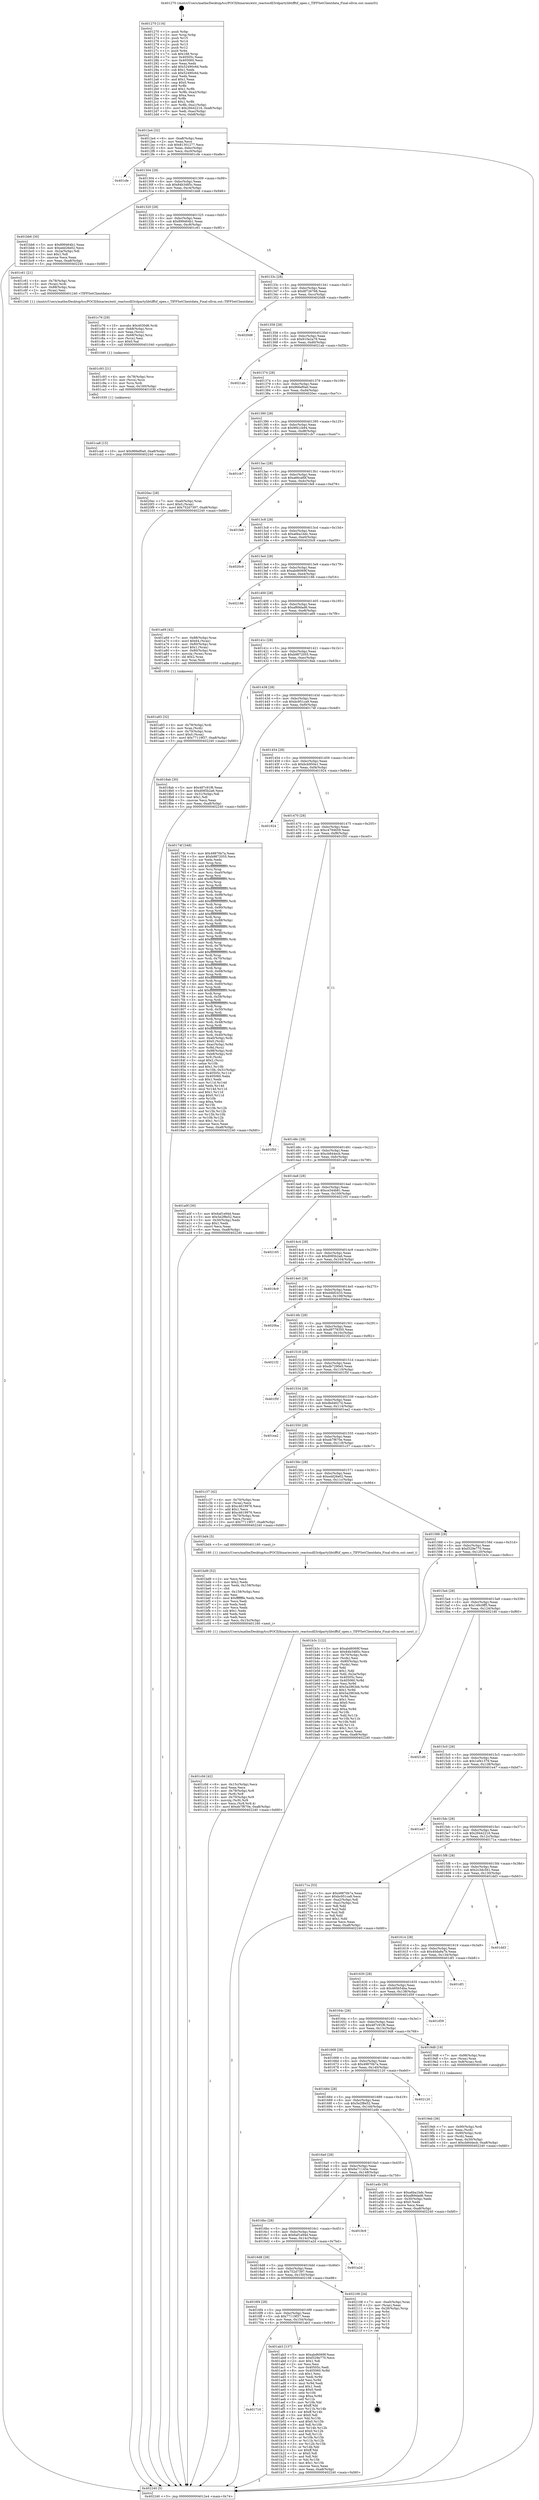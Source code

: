 digraph "0x401270" {
  label = "0x401270 (/mnt/c/Users/mathe/Desktop/tcc/POCII/binaries/extr_reactosdll3rdpartylibtifftif_open.c_TIFFSetClientdata_Final-ollvm.out::main(0))"
  labelloc = "t"
  node[shape=record]

  Entry [label="",width=0.3,height=0.3,shape=circle,fillcolor=black,style=filled]
  "0x4012e4" [label="{
     0x4012e4 [32]\l
     | [instrs]\l
     &nbsp;&nbsp;0x4012e4 \<+6\>: mov -0xa8(%rbp),%eax\l
     &nbsp;&nbsp;0x4012ea \<+2\>: mov %eax,%ecx\l
     &nbsp;&nbsp;0x4012ec \<+6\>: sub $0x81301277,%ecx\l
     &nbsp;&nbsp;0x4012f2 \<+6\>: mov %eax,-0xbc(%rbp)\l
     &nbsp;&nbsp;0x4012f8 \<+6\>: mov %ecx,-0xc0(%rbp)\l
     &nbsp;&nbsp;0x4012fe \<+6\>: je 0000000000401cfe \<main+0xa8e\>\l
  }"]
  "0x401cfe" [label="{
     0x401cfe\l
  }", style=dashed]
  "0x401304" [label="{
     0x401304 [28]\l
     | [instrs]\l
     &nbsp;&nbsp;0x401304 \<+5\>: jmp 0000000000401309 \<main+0x99\>\l
     &nbsp;&nbsp;0x401309 \<+6\>: mov -0xbc(%rbp),%eax\l
     &nbsp;&nbsp;0x40130f \<+5\>: sub $0x84b3485c,%eax\l
     &nbsp;&nbsp;0x401314 \<+6\>: mov %eax,-0xc4(%rbp)\l
     &nbsp;&nbsp;0x40131a \<+6\>: je 0000000000401bb6 \<main+0x946\>\l
  }"]
  Exit [label="",width=0.3,height=0.3,shape=circle,fillcolor=black,style=filled,peripheries=2]
  "0x401bb6" [label="{
     0x401bb6 [30]\l
     | [instrs]\l
     &nbsp;&nbsp;0x401bb6 \<+5\>: mov $0x899464b1,%eax\l
     &nbsp;&nbsp;0x401bbb \<+5\>: mov $0xedd26e02,%ecx\l
     &nbsp;&nbsp;0x401bc0 \<+3\>: mov -0x2a(%rbp),%dl\l
     &nbsp;&nbsp;0x401bc3 \<+3\>: test $0x1,%dl\l
     &nbsp;&nbsp;0x401bc6 \<+3\>: cmovne %ecx,%eax\l
     &nbsp;&nbsp;0x401bc9 \<+6\>: mov %eax,-0xa8(%rbp)\l
     &nbsp;&nbsp;0x401bcf \<+5\>: jmp 0000000000402240 \<main+0xfd0\>\l
  }"]
  "0x401320" [label="{
     0x401320 [28]\l
     | [instrs]\l
     &nbsp;&nbsp;0x401320 \<+5\>: jmp 0000000000401325 \<main+0xb5\>\l
     &nbsp;&nbsp;0x401325 \<+6\>: mov -0xbc(%rbp),%eax\l
     &nbsp;&nbsp;0x40132b \<+5\>: sub $0x899464b1,%eax\l
     &nbsp;&nbsp;0x401330 \<+6\>: mov %eax,-0xc8(%rbp)\l
     &nbsp;&nbsp;0x401336 \<+6\>: je 0000000000401c61 \<main+0x9f1\>\l
  }"]
  "0x401ca8" [label="{
     0x401ca8 [15]\l
     | [instrs]\l
     &nbsp;&nbsp;0x401ca8 \<+10\>: movl $0x966ef0a0,-0xa8(%rbp)\l
     &nbsp;&nbsp;0x401cb2 \<+5\>: jmp 0000000000402240 \<main+0xfd0\>\l
  }"]
  "0x401c61" [label="{
     0x401c61 [21]\l
     | [instrs]\l
     &nbsp;&nbsp;0x401c61 \<+4\>: mov -0x78(%rbp),%rax\l
     &nbsp;&nbsp;0x401c65 \<+3\>: mov (%rax),%rdi\l
     &nbsp;&nbsp;0x401c68 \<+7\>: mov -0x88(%rbp),%rax\l
     &nbsp;&nbsp;0x401c6f \<+2\>: mov (%rax),%esi\l
     &nbsp;&nbsp;0x401c71 \<+5\>: call 0000000000401240 \<TIFFSetClientdata\>\l
     | [calls]\l
     &nbsp;&nbsp;0x401240 \{1\} (/mnt/c/Users/mathe/Desktop/tcc/POCII/binaries/extr_reactosdll3rdpartylibtifftif_open.c_TIFFSetClientdata_Final-ollvm.out::TIFFSetClientdata)\l
  }"]
  "0x40133c" [label="{
     0x40133c [28]\l
     | [instrs]\l
     &nbsp;&nbsp;0x40133c \<+5\>: jmp 0000000000401341 \<main+0xd1\>\l
     &nbsp;&nbsp;0x401341 \<+6\>: mov -0xbc(%rbp),%eax\l
     &nbsp;&nbsp;0x401347 \<+5\>: sub $0x8f726768,%eax\l
     &nbsp;&nbsp;0x40134c \<+6\>: mov %eax,-0xcc(%rbp)\l
     &nbsp;&nbsp;0x401352 \<+6\>: je 00000000004020d8 \<main+0xe68\>\l
  }"]
  "0x401c93" [label="{
     0x401c93 [21]\l
     | [instrs]\l
     &nbsp;&nbsp;0x401c93 \<+4\>: mov -0x78(%rbp),%rcx\l
     &nbsp;&nbsp;0x401c97 \<+3\>: mov (%rcx),%rcx\l
     &nbsp;&nbsp;0x401c9a \<+3\>: mov %rcx,%rdi\l
     &nbsp;&nbsp;0x401c9d \<+6\>: mov %eax,-0x160(%rbp)\l
     &nbsp;&nbsp;0x401ca3 \<+5\>: call 0000000000401030 \<free@plt\>\l
     | [calls]\l
     &nbsp;&nbsp;0x401030 \{1\} (unknown)\l
  }"]
  "0x4020d8" [label="{
     0x4020d8\l
  }", style=dashed]
  "0x401358" [label="{
     0x401358 [28]\l
     | [instrs]\l
     &nbsp;&nbsp;0x401358 \<+5\>: jmp 000000000040135d \<main+0xed\>\l
     &nbsp;&nbsp;0x40135d \<+6\>: mov -0xbc(%rbp),%eax\l
     &nbsp;&nbsp;0x401363 \<+5\>: sub $0x910e2a79,%eax\l
     &nbsp;&nbsp;0x401368 \<+6\>: mov %eax,-0xd0(%rbp)\l
     &nbsp;&nbsp;0x40136e \<+6\>: je 00000000004021ab \<main+0xf3b\>\l
  }"]
  "0x401c76" [label="{
     0x401c76 [29]\l
     | [instrs]\l
     &nbsp;&nbsp;0x401c76 \<+10\>: movabs $0x4030d6,%rdi\l
     &nbsp;&nbsp;0x401c80 \<+4\>: mov -0x68(%rbp),%rcx\l
     &nbsp;&nbsp;0x401c84 \<+2\>: mov %eax,(%rcx)\l
     &nbsp;&nbsp;0x401c86 \<+4\>: mov -0x68(%rbp),%rcx\l
     &nbsp;&nbsp;0x401c8a \<+2\>: mov (%rcx),%esi\l
     &nbsp;&nbsp;0x401c8c \<+2\>: mov $0x0,%al\l
     &nbsp;&nbsp;0x401c8e \<+5\>: call 0000000000401040 \<printf@plt\>\l
     | [calls]\l
     &nbsp;&nbsp;0x401040 \{1\} (unknown)\l
  }"]
  "0x4021ab" [label="{
     0x4021ab\l
  }", style=dashed]
  "0x401374" [label="{
     0x401374 [28]\l
     | [instrs]\l
     &nbsp;&nbsp;0x401374 \<+5\>: jmp 0000000000401379 \<main+0x109\>\l
     &nbsp;&nbsp;0x401379 \<+6\>: mov -0xbc(%rbp),%eax\l
     &nbsp;&nbsp;0x40137f \<+5\>: sub $0x966ef0a0,%eax\l
     &nbsp;&nbsp;0x401384 \<+6\>: mov %eax,-0xd4(%rbp)\l
     &nbsp;&nbsp;0x40138a \<+6\>: je 00000000004020ec \<main+0xe7c\>\l
  }"]
  "0x401c0d" [label="{
     0x401c0d [42]\l
     | [instrs]\l
     &nbsp;&nbsp;0x401c0d \<+6\>: mov -0x15c(%rbp),%ecx\l
     &nbsp;&nbsp;0x401c13 \<+3\>: imul %eax,%ecx\l
     &nbsp;&nbsp;0x401c16 \<+4\>: mov -0x78(%rbp),%r8\l
     &nbsp;&nbsp;0x401c1a \<+3\>: mov (%r8),%r8\l
     &nbsp;&nbsp;0x401c1d \<+4\>: mov -0x70(%rbp),%r9\l
     &nbsp;&nbsp;0x401c21 \<+3\>: movslq (%r9),%r9\l
     &nbsp;&nbsp;0x401c24 \<+4\>: mov %ecx,(%r8,%r9,4)\l
     &nbsp;&nbsp;0x401c28 \<+10\>: movl $0xeb7f670e,-0xa8(%rbp)\l
     &nbsp;&nbsp;0x401c32 \<+5\>: jmp 0000000000402240 \<main+0xfd0\>\l
  }"]
  "0x4020ec" [label="{
     0x4020ec [28]\l
     | [instrs]\l
     &nbsp;&nbsp;0x4020ec \<+7\>: mov -0xa0(%rbp),%rax\l
     &nbsp;&nbsp;0x4020f3 \<+6\>: movl $0x0,(%rax)\l
     &nbsp;&nbsp;0x4020f9 \<+10\>: movl $0x752d7397,-0xa8(%rbp)\l
     &nbsp;&nbsp;0x402103 \<+5\>: jmp 0000000000402240 \<main+0xfd0\>\l
  }"]
  "0x401390" [label="{
     0x401390 [28]\l
     | [instrs]\l
     &nbsp;&nbsp;0x401390 \<+5\>: jmp 0000000000401395 \<main+0x125\>\l
     &nbsp;&nbsp;0x401395 \<+6\>: mov -0xbc(%rbp),%eax\l
     &nbsp;&nbsp;0x40139b \<+5\>: sub $0x9f41cb94,%eax\l
     &nbsp;&nbsp;0x4013a0 \<+6\>: mov %eax,-0xd8(%rbp)\l
     &nbsp;&nbsp;0x4013a6 \<+6\>: je 0000000000401cb7 \<main+0xa47\>\l
  }"]
  "0x401bd9" [label="{
     0x401bd9 [52]\l
     | [instrs]\l
     &nbsp;&nbsp;0x401bd9 \<+2\>: xor %ecx,%ecx\l
     &nbsp;&nbsp;0x401bdb \<+5\>: mov $0x2,%edx\l
     &nbsp;&nbsp;0x401be0 \<+6\>: mov %edx,-0x158(%rbp)\l
     &nbsp;&nbsp;0x401be6 \<+1\>: cltd\l
     &nbsp;&nbsp;0x401be7 \<+6\>: mov -0x158(%rbp),%esi\l
     &nbsp;&nbsp;0x401bed \<+2\>: idiv %esi\l
     &nbsp;&nbsp;0x401bef \<+6\>: imul $0xfffffffe,%edx,%edx\l
     &nbsp;&nbsp;0x401bf5 \<+2\>: mov %ecx,%edi\l
     &nbsp;&nbsp;0x401bf7 \<+2\>: sub %edx,%edi\l
     &nbsp;&nbsp;0x401bf9 \<+2\>: mov %ecx,%edx\l
     &nbsp;&nbsp;0x401bfb \<+3\>: sub $0x1,%edx\l
     &nbsp;&nbsp;0x401bfe \<+2\>: add %edx,%edi\l
     &nbsp;&nbsp;0x401c00 \<+2\>: sub %edi,%ecx\l
     &nbsp;&nbsp;0x401c02 \<+6\>: mov %ecx,-0x15c(%rbp)\l
     &nbsp;&nbsp;0x401c08 \<+5\>: call 0000000000401160 \<next_i\>\l
     | [calls]\l
     &nbsp;&nbsp;0x401160 \{1\} (/mnt/c/Users/mathe/Desktop/tcc/POCII/binaries/extr_reactosdll3rdpartylibtifftif_open.c_TIFFSetClientdata_Final-ollvm.out::next_i)\l
  }"]
  "0x401cb7" [label="{
     0x401cb7\l
  }", style=dashed]
  "0x4013ac" [label="{
     0x4013ac [28]\l
     | [instrs]\l
     &nbsp;&nbsp;0x4013ac \<+5\>: jmp 00000000004013b1 \<main+0x141\>\l
     &nbsp;&nbsp;0x4013b1 \<+6\>: mov -0xbc(%rbp),%eax\l
     &nbsp;&nbsp;0x4013b7 \<+5\>: sub $0xa66caf0f,%eax\l
     &nbsp;&nbsp;0x4013bc \<+6\>: mov %eax,-0xdc(%rbp)\l
     &nbsp;&nbsp;0x4013c2 \<+6\>: je 0000000000401fe8 \<main+0xd78\>\l
  }"]
  "0x401710" [label="{
     0x401710\l
  }", style=dashed]
  "0x401fe8" [label="{
     0x401fe8\l
  }", style=dashed]
  "0x4013c8" [label="{
     0x4013c8 [28]\l
     | [instrs]\l
     &nbsp;&nbsp;0x4013c8 \<+5\>: jmp 00000000004013cd \<main+0x15d\>\l
     &nbsp;&nbsp;0x4013cd \<+6\>: mov -0xbc(%rbp),%eax\l
     &nbsp;&nbsp;0x4013d3 \<+5\>: sub $0xa6ba1bdc,%eax\l
     &nbsp;&nbsp;0x4013d8 \<+6\>: mov %eax,-0xe0(%rbp)\l
     &nbsp;&nbsp;0x4013de \<+6\>: je 00000000004020c9 \<main+0xe59\>\l
  }"]
  "0x401ab3" [label="{
     0x401ab3 [137]\l
     | [instrs]\l
     &nbsp;&nbsp;0x401ab3 \<+5\>: mov $0xabd6069f,%eax\l
     &nbsp;&nbsp;0x401ab8 \<+5\>: mov $0xf329e770,%ecx\l
     &nbsp;&nbsp;0x401abd \<+2\>: mov $0x1,%dl\l
     &nbsp;&nbsp;0x401abf \<+2\>: xor %esi,%esi\l
     &nbsp;&nbsp;0x401ac1 \<+7\>: mov 0x40505c,%edi\l
     &nbsp;&nbsp;0x401ac8 \<+8\>: mov 0x405060,%r8d\l
     &nbsp;&nbsp;0x401ad0 \<+3\>: sub $0x1,%esi\l
     &nbsp;&nbsp;0x401ad3 \<+3\>: mov %edi,%r9d\l
     &nbsp;&nbsp;0x401ad6 \<+3\>: add %esi,%r9d\l
     &nbsp;&nbsp;0x401ad9 \<+4\>: imul %r9d,%edi\l
     &nbsp;&nbsp;0x401add \<+3\>: and $0x1,%edi\l
     &nbsp;&nbsp;0x401ae0 \<+3\>: cmp $0x0,%edi\l
     &nbsp;&nbsp;0x401ae3 \<+4\>: sete %r10b\l
     &nbsp;&nbsp;0x401ae7 \<+4\>: cmp $0xa,%r8d\l
     &nbsp;&nbsp;0x401aeb \<+4\>: setl %r11b\l
     &nbsp;&nbsp;0x401aef \<+3\>: mov %r10b,%bl\l
     &nbsp;&nbsp;0x401af2 \<+3\>: xor $0xff,%bl\l
     &nbsp;&nbsp;0x401af5 \<+3\>: mov %r11b,%r14b\l
     &nbsp;&nbsp;0x401af8 \<+4\>: xor $0xff,%r14b\l
     &nbsp;&nbsp;0x401afc \<+3\>: xor $0x0,%dl\l
     &nbsp;&nbsp;0x401aff \<+3\>: mov %bl,%r15b\l
     &nbsp;&nbsp;0x401b02 \<+4\>: and $0x0,%r15b\l
     &nbsp;&nbsp;0x401b06 \<+3\>: and %dl,%r10b\l
     &nbsp;&nbsp;0x401b09 \<+3\>: mov %r14b,%r12b\l
     &nbsp;&nbsp;0x401b0c \<+4\>: and $0x0,%r12b\l
     &nbsp;&nbsp;0x401b10 \<+3\>: and %dl,%r11b\l
     &nbsp;&nbsp;0x401b13 \<+3\>: or %r10b,%r15b\l
     &nbsp;&nbsp;0x401b16 \<+3\>: or %r11b,%r12b\l
     &nbsp;&nbsp;0x401b19 \<+3\>: xor %r12b,%r15b\l
     &nbsp;&nbsp;0x401b1c \<+3\>: or %r14b,%bl\l
     &nbsp;&nbsp;0x401b1f \<+3\>: xor $0xff,%bl\l
     &nbsp;&nbsp;0x401b22 \<+3\>: or $0x0,%dl\l
     &nbsp;&nbsp;0x401b25 \<+2\>: and %dl,%bl\l
     &nbsp;&nbsp;0x401b27 \<+3\>: or %bl,%r15b\l
     &nbsp;&nbsp;0x401b2a \<+4\>: test $0x1,%r15b\l
     &nbsp;&nbsp;0x401b2e \<+3\>: cmovne %ecx,%eax\l
     &nbsp;&nbsp;0x401b31 \<+6\>: mov %eax,-0xa8(%rbp)\l
     &nbsp;&nbsp;0x401b37 \<+5\>: jmp 0000000000402240 \<main+0xfd0\>\l
  }"]
  "0x4020c9" [label="{
     0x4020c9\l
  }", style=dashed]
  "0x4013e4" [label="{
     0x4013e4 [28]\l
     | [instrs]\l
     &nbsp;&nbsp;0x4013e4 \<+5\>: jmp 00000000004013e9 \<main+0x179\>\l
     &nbsp;&nbsp;0x4013e9 \<+6\>: mov -0xbc(%rbp),%eax\l
     &nbsp;&nbsp;0x4013ef \<+5\>: sub $0xabd6069f,%eax\l
     &nbsp;&nbsp;0x4013f4 \<+6\>: mov %eax,-0xe4(%rbp)\l
     &nbsp;&nbsp;0x4013fa \<+6\>: je 0000000000402186 \<main+0xf16\>\l
  }"]
  "0x4016f4" [label="{
     0x4016f4 [28]\l
     | [instrs]\l
     &nbsp;&nbsp;0x4016f4 \<+5\>: jmp 00000000004016f9 \<main+0x489\>\l
     &nbsp;&nbsp;0x4016f9 \<+6\>: mov -0xbc(%rbp),%eax\l
     &nbsp;&nbsp;0x4016ff \<+5\>: sub $0x77119f37,%eax\l
     &nbsp;&nbsp;0x401704 \<+6\>: mov %eax,-0x154(%rbp)\l
     &nbsp;&nbsp;0x40170a \<+6\>: je 0000000000401ab3 \<main+0x843\>\l
  }"]
  "0x402186" [label="{
     0x402186\l
  }", style=dashed]
  "0x401400" [label="{
     0x401400 [28]\l
     | [instrs]\l
     &nbsp;&nbsp;0x401400 \<+5\>: jmp 0000000000401405 \<main+0x195\>\l
     &nbsp;&nbsp;0x401405 \<+6\>: mov -0xbc(%rbp),%eax\l
     &nbsp;&nbsp;0x40140b \<+5\>: sub $0xaf69dad6,%eax\l
     &nbsp;&nbsp;0x401410 \<+6\>: mov %eax,-0xe8(%rbp)\l
     &nbsp;&nbsp;0x401416 \<+6\>: je 0000000000401a69 \<main+0x7f9\>\l
  }"]
  "0x402108" [label="{
     0x402108 [24]\l
     | [instrs]\l
     &nbsp;&nbsp;0x402108 \<+7\>: mov -0xa0(%rbp),%rax\l
     &nbsp;&nbsp;0x40210f \<+2\>: mov (%rax),%eax\l
     &nbsp;&nbsp;0x402111 \<+4\>: lea -0x28(%rbp),%rsp\l
     &nbsp;&nbsp;0x402115 \<+1\>: pop %rbx\l
     &nbsp;&nbsp;0x402116 \<+2\>: pop %r12\l
     &nbsp;&nbsp;0x402118 \<+2\>: pop %r13\l
     &nbsp;&nbsp;0x40211a \<+2\>: pop %r14\l
     &nbsp;&nbsp;0x40211c \<+2\>: pop %r15\l
     &nbsp;&nbsp;0x40211e \<+1\>: pop %rbp\l
     &nbsp;&nbsp;0x40211f \<+1\>: ret\l
  }"]
  "0x401a69" [label="{
     0x401a69 [42]\l
     | [instrs]\l
     &nbsp;&nbsp;0x401a69 \<+7\>: mov -0x88(%rbp),%rax\l
     &nbsp;&nbsp;0x401a70 \<+6\>: movl $0x64,(%rax)\l
     &nbsp;&nbsp;0x401a76 \<+4\>: mov -0x80(%rbp),%rax\l
     &nbsp;&nbsp;0x401a7a \<+6\>: movl $0x1,(%rax)\l
     &nbsp;&nbsp;0x401a80 \<+4\>: mov -0x80(%rbp),%rax\l
     &nbsp;&nbsp;0x401a84 \<+3\>: movslq (%rax),%rax\l
     &nbsp;&nbsp;0x401a87 \<+4\>: shl $0x2,%rax\l
     &nbsp;&nbsp;0x401a8b \<+3\>: mov %rax,%rdi\l
     &nbsp;&nbsp;0x401a8e \<+5\>: call 0000000000401050 \<malloc@plt\>\l
     | [calls]\l
     &nbsp;&nbsp;0x401050 \{1\} (unknown)\l
  }"]
  "0x40141c" [label="{
     0x40141c [28]\l
     | [instrs]\l
     &nbsp;&nbsp;0x40141c \<+5\>: jmp 0000000000401421 \<main+0x1b1\>\l
     &nbsp;&nbsp;0x401421 \<+6\>: mov -0xbc(%rbp),%eax\l
     &nbsp;&nbsp;0x401427 \<+5\>: sub $0xb9872055,%eax\l
     &nbsp;&nbsp;0x40142c \<+6\>: mov %eax,-0xec(%rbp)\l
     &nbsp;&nbsp;0x401432 \<+6\>: je 00000000004018ab \<main+0x63b\>\l
  }"]
  "0x4016d8" [label="{
     0x4016d8 [28]\l
     | [instrs]\l
     &nbsp;&nbsp;0x4016d8 \<+5\>: jmp 00000000004016dd \<main+0x46d\>\l
     &nbsp;&nbsp;0x4016dd \<+6\>: mov -0xbc(%rbp),%eax\l
     &nbsp;&nbsp;0x4016e3 \<+5\>: sub $0x752d7397,%eax\l
     &nbsp;&nbsp;0x4016e8 \<+6\>: mov %eax,-0x150(%rbp)\l
     &nbsp;&nbsp;0x4016ee \<+6\>: je 0000000000402108 \<main+0xe98\>\l
  }"]
  "0x4018ab" [label="{
     0x4018ab [30]\l
     | [instrs]\l
     &nbsp;&nbsp;0x4018ab \<+5\>: mov $0x487c91f6,%eax\l
     &nbsp;&nbsp;0x4018b0 \<+5\>: mov $0xd085b2a6,%ecx\l
     &nbsp;&nbsp;0x4018b5 \<+3\>: mov -0x31(%rbp),%dl\l
     &nbsp;&nbsp;0x4018b8 \<+3\>: test $0x1,%dl\l
     &nbsp;&nbsp;0x4018bb \<+3\>: cmovne %ecx,%eax\l
     &nbsp;&nbsp;0x4018be \<+6\>: mov %eax,-0xa8(%rbp)\l
     &nbsp;&nbsp;0x4018c4 \<+5\>: jmp 0000000000402240 \<main+0xfd0\>\l
  }"]
  "0x401438" [label="{
     0x401438 [28]\l
     | [instrs]\l
     &nbsp;&nbsp;0x401438 \<+5\>: jmp 000000000040143d \<main+0x1cd\>\l
     &nbsp;&nbsp;0x40143d \<+6\>: mov -0xbc(%rbp),%eax\l
     &nbsp;&nbsp;0x401443 \<+5\>: sub $0xbc951ca9,%eax\l
     &nbsp;&nbsp;0x401448 \<+6\>: mov %eax,-0xf0(%rbp)\l
     &nbsp;&nbsp;0x40144e \<+6\>: je 000000000040174f \<main+0x4df\>\l
  }"]
  "0x401a2d" [label="{
     0x401a2d\l
  }", style=dashed]
  "0x40174f" [label="{
     0x40174f [348]\l
     | [instrs]\l
     &nbsp;&nbsp;0x40174f \<+5\>: mov $0x49870b7a,%eax\l
     &nbsp;&nbsp;0x401754 \<+5\>: mov $0xb9872055,%ecx\l
     &nbsp;&nbsp;0x401759 \<+2\>: xor %edx,%edx\l
     &nbsp;&nbsp;0x40175b \<+3\>: mov %rsp,%rsi\l
     &nbsp;&nbsp;0x40175e \<+4\>: add $0xfffffffffffffff0,%rsi\l
     &nbsp;&nbsp;0x401762 \<+3\>: mov %rsi,%rsp\l
     &nbsp;&nbsp;0x401765 \<+7\>: mov %rsi,-0xa0(%rbp)\l
     &nbsp;&nbsp;0x40176c \<+3\>: mov %rsp,%rsi\l
     &nbsp;&nbsp;0x40176f \<+4\>: add $0xfffffffffffffff0,%rsi\l
     &nbsp;&nbsp;0x401773 \<+3\>: mov %rsi,%rsp\l
     &nbsp;&nbsp;0x401776 \<+3\>: mov %rsp,%rdi\l
     &nbsp;&nbsp;0x401779 \<+4\>: add $0xfffffffffffffff0,%rdi\l
     &nbsp;&nbsp;0x40177d \<+3\>: mov %rdi,%rsp\l
     &nbsp;&nbsp;0x401780 \<+7\>: mov %rdi,-0x98(%rbp)\l
     &nbsp;&nbsp;0x401787 \<+3\>: mov %rsp,%rdi\l
     &nbsp;&nbsp;0x40178a \<+4\>: add $0xfffffffffffffff0,%rdi\l
     &nbsp;&nbsp;0x40178e \<+3\>: mov %rdi,%rsp\l
     &nbsp;&nbsp;0x401791 \<+7\>: mov %rdi,-0x90(%rbp)\l
     &nbsp;&nbsp;0x401798 \<+3\>: mov %rsp,%rdi\l
     &nbsp;&nbsp;0x40179b \<+4\>: add $0xfffffffffffffff0,%rdi\l
     &nbsp;&nbsp;0x40179f \<+3\>: mov %rdi,%rsp\l
     &nbsp;&nbsp;0x4017a2 \<+7\>: mov %rdi,-0x88(%rbp)\l
     &nbsp;&nbsp;0x4017a9 \<+3\>: mov %rsp,%rdi\l
     &nbsp;&nbsp;0x4017ac \<+4\>: add $0xfffffffffffffff0,%rdi\l
     &nbsp;&nbsp;0x4017b0 \<+3\>: mov %rdi,%rsp\l
     &nbsp;&nbsp;0x4017b3 \<+4\>: mov %rdi,-0x80(%rbp)\l
     &nbsp;&nbsp;0x4017b7 \<+3\>: mov %rsp,%rdi\l
     &nbsp;&nbsp;0x4017ba \<+4\>: add $0xfffffffffffffff0,%rdi\l
     &nbsp;&nbsp;0x4017be \<+3\>: mov %rdi,%rsp\l
     &nbsp;&nbsp;0x4017c1 \<+4\>: mov %rdi,-0x78(%rbp)\l
     &nbsp;&nbsp;0x4017c5 \<+3\>: mov %rsp,%rdi\l
     &nbsp;&nbsp;0x4017c8 \<+4\>: add $0xfffffffffffffff0,%rdi\l
     &nbsp;&nbsp;0x4017cc \<+3\>: mov %rdi,%rsp\l
     &nbsp;&nbsp;0x4017cf \<+4\>: mov %rdi,-0x70(%rbp)\l
     &nbsp;&nbsp;0x4017d3 \<+3\>: mov %rsp,%rdi\l
     &nbsp;&nbsp;0x4017d6 \<+4\>: add $0xfffffffffffffff0,%rdi\l
     &nbsp;&nbsp;0x4017da \<+3\>: mov %rdi,%rsp\l
     &nbsp;&nbsp;0x4017dd \<+4\>: mov %rdi,-0x68(%rbp)\l
     &nbsp;&nbsp;0x4017e1 \<+3\>: mov %rsp,%rdi\l
     &nbsp;&nbsp;0x4017e4 \<+4\>: add $0xfffffffffffffff0,%rdi\l
     &nbsp;&nbsp;0x4017e8 \<+3\>: mov %rdi,%rsp\l
     &nbsp;&nbsp;0x4017eb \<+4\>: mov %rdi,-0x60(%rbp)\l
     &nbsp;&nbsp;0x4017ef \<+3\>: mov %rsp,%rdi\l
     &nbsp;&nbsp;0x4017f2 \<+4\>: add $0xfffffffffffffff0,%rdi\l
     &nbsp;&nbsp;0x4017f6 \<+3\>: mov %rdi,%rsp\l
     &nbsp;&nbsp;0x4017f9 \<+4\>: mov %rdi,-0x58(%rbp)\l
     &nbsp;&nbsp;0x4017fd \<+3\>: mov %rsp,%rdi\l
     &nbsp;&nbsp;0x401800 \<+4\>: add $0xfffffffffffffff0,%rdi\l
     &nbsp;&nbsp;0x401804 \<+3\>: mov %rdi,%rsp\l
     &nbsp;&nbsp;0x401807 \<+4\>: mov %rdi,-0x50(%rbp)\l
     &nbsp;&nbsp;0x40180b \<+3\>: mov %rsp,%rdi\l
     &nbsp;&nbsp;0x40180e \<+4\>: add $0xfffffffffffffff0,%rdi\l
     &nbsp;&nbsp;0x401812 \<+3\>: mov %rdi,%rsp\l
     &nbsp;&nbsp;0x401815 \<+4\>: mov %rdi,-0x48(%rbp)\l
     &nbsp;&nbsp;0x401819 \<+3\>: mov %rsp,%rdi\l
     &nbsp;&nbsp;0x40181c \<+4\>: add $0xfffffffffffffff0,%rdi\l
     &nbsp;&nbsp;0x401820 \<+3\>: mov %rdi,%rsp\l
     &nbsp;&nbsp;0x401823 \<+4\>: mov %rdi,-0x40(%rbp)\l
     &nbsp;&nbsp;0x401827 \<+7\>: mov -0xa0(%rbp),%rdi\l
     &nbsp;&nbsp;0x40182e \<+6\>: movl $0x0,(%rdi)\l
     &nbsp;&nbsp;0x401834 \<+7\>: mov -0xac(%rbp),%r8d\l
     &nbsp;&nbsp;0x40183b \<+3\>: mov %r8d,(%rsi)\l
     &nbsp;&nbsp;0x40183e \<+7\>: mov -0x98(%rbp),%rdi\l
     &nbsp;&nbsp;0x401845 \<+7\>: mov -0xb8(%rbp),%r9\l
     &nbsp;&nbsp;0x40184c \<+3\>: mov %r9,(%rdi)\l
     &nbsp;&nbsp;0x40184f \<+3\>: cmpl $0x2,(%rsi)\l
     &nbsp;&nbsp;0x401852 \<+4\>: setne %r10b\l
     &nbsp;&nbsp;0x401856 \<+4\>: and $0x1,%r10b\l
     &nbsp;&nbsp;0x40185a \<+4\>: mov %r10b,-0x31(%rbp)\l
     &nbsp;&nbsp;0x40185e \<+8\>: mov 0x40505c,%r11d\l
     &nbsp;&nbsp;0x401866 \<+7\>: mov 0x405060,%ebx\l
     &nbsp;&nbsp;0x40186d \<+3\>: sub $0x1,%edx\l
     &nbsp;&nbsp;0x401870 \<+3\>: mov %r11d,%r14d\l
     &nbsp;&nbsp;0x401873 \<+3\>: add %edx,%r14d\l
     &nbsp;&nbsp;0x401876 \<+4\>: imul %r14d,%r11d\l
     &nbsp;&nbsp;0x40187a \<+4\>: and $0x1,%r11d\l
     &nbsp;&nbsp;0x40187e \<+4\>: cmp $0x0,%r11d\l
     &nbsp;&nbsp;0x401882 \<+4\>: sete %r10b\l
     &nbsp;&nbsp;0x401886 \<+3\>: cmp $0xa,%ebx\l
     &nbsp;&nbsp;0x401889 \<+4\>: setl %r15b\l
     &nbsp;&nbsp;0x40188d \<+3\>: mov %r10b,%r12b\l
     &nbsp;&nbsp;0x401890 \<+3\>: and %r15b,%r12b\l
     &nbsp;&nbsp;0x401893 \<+3\>: xor %r15b,%r10b\l
     &nbsp;&nbsp;0x401896 \<+3\>: or %r10b,%r12b\l
     &nbsp;&nbsp;0x401899 \<+4\>: test $0x1,%r12b\l
     &nbsp;&nbsp;0x40189d \<+3\>: cmovne %ecx,%eax\l
     &nbsp;&nbsp;0x4018a0 \<+6\>: mov %eax,-0xa8(%rbp)\l
     &nbsp;&nbsp;0x4018a6 \<+5\>: jmp 0000000000402240 \<main+0xfd0\>\l
  }"]
  "0x401454" [label="{
     0x401454 [28]\l
     | [instrs]\l
     &nbsp;&nbsp;0x401454 \<+5\>: jmp 0000000000401459 \<main+0x1e9\>\l
     &nbsp;&nbsp;0x401459 \<+6\>: mov -0xbc(%rbp),%eax\l
     &nbsp;&nbsp;0x40145f \<+5\>: sub $0xbcb950e1,%eax\l
     &nbsp;&nbsp;0x401464 \<+6\>: mov %eax,-0xf4(%rbp)\l
     &nbsp;&nbsp;0x40146a \<+6\>: je 0000000000401924 \<main+0x6b4\>\l
  }"]
  "0x4016bc" [label="{
     0x4016bc [28]\l
     | [instrs]\l
     &nbsp;&nbsp;0x4016bc \<+5\>: jmp 00000000004016c1 \<main+0x451\>\l
     &nbsp;&nbsp;0x4016c1 \<+6\>: mov -0xbc(%rbp),%eax\l
     &nbsp;&nbsp;0x4016c7 \<+5\>: sub $0x6af1e94d,%eax\l
     &nbsp;&nbsp;0x4016cc \<+6\>: mov %eax,-0x14c(%rbp)\l
     &nbsp;&nbsp;0x4016d2 \<+6\>: je 0000000000401a2d \<main+0x7bd\>\l
  }"]
  "0x401924" [label="{
     0x401924\l
  }", style=dashed]
  "0x401470" [label="{
     0x401470 [28]\l
     | [instrs]\l
     &nbsp;&nbsp;0x401470 \<+5\>: jmp 0000000000401475 \<main+0x205\>\l
     &nbsp;&nbsp;0x401475 \<+6\>: mov -0xbc(%rbp),%eax\l
     &nbsp;&nbsp;0x40147b \<+5\>: sub $0xc4794659,%eax\l
     &nbsp;&nbsp;0x401480 \<+6\>: mov %eax,-0xf8(%rbp)\l
     &nbsp;&nbsp;0x401486 \<+6\>: je 0000000000401f50 \<main+0xce0\>\l
  }"]
  "0x4019c9" [label="{
     0x4019c9\l
  }", style=dashed]
  "0x401f50" [label="{
     0x401f50\l
  }", style=dashed]
  "0x40148c" [label="{
     0x40148c [28]\l
     | [instrs]\l
     &nbsp;&nbsp;0x40148c \<+5\>: jmp 0000000000401491 \<main+0x221\>\l
     &nbsp;&nbsp;0x401491 \<+6\>: mov -0xbc(%rbp),%eax\l
     &nbsp;&nbsp;0x401497 \<+5\>: sub $0xcb844ecb,%eax\l
     &nbsp;&nbsp;0x40149c \<+6\>: mov %eax,-0xfc(%rbp)\l
     &nbsp;&nbsp;0x4014a2 \<+6\>: je 0000000000401a0f \<main+0x79f\>\l
  }"]
  "0x401a93" [label="{
     0x401a93 [32]\l
     | [instrs]\l
     &nbsp;&nbsp;0x401a93 \<+4\>: mov -0x78(%rbp),%rdi\l
     &nbsp;&nbsp;0x401a97 \<+3\>: mov %rax,(%rdi)\l
     &nbsp;&nbsp;0x401a9a \<+4\>: mov -0x70(%rbp),%rax\l
     &nbsp;&nbsp;0x401a9e \<+6\>: movl $0x0,(%rax)\l
     &nbsp;&nbsp;0x401aa4 \<+10\>: movl $0x77119f37,-0xa8(%rbp)\l
     &nbsp;&nbsp;0x401aae \<+5\>: jmp 0000000000402240 \<main+0xfd0\>\l
  }"]
  "0x401a0f" [label="{
     0x401a0f [30]\l
     | [instrs]\l
     &nbsp;&nbsp;0x401a0f \<+5\>: mov $0x6af1e94d,%eax\l
     &nbsp;&nbsp;0x401a14 \<+5\>: mov $0x5e2f8e52,%ecx\l
     &nbsp;&nbsp;0x401a19 \<+3\>: mov -0x30(%rbp),%edx\l
     &nbsp;&nbsp;0x401a1c \<+3\>: cmp $0x1,%edx\l
     &nbsp;&nbsp;0x401a1f \<+3\>: cmovl %ecx,%eax\l
     &nbsp;&nbsp;0x401a22 \<+6\>: mov %eax,-0xa8(%rbp)\l
     &nbsp;&nbsp;0x401a28 \<+5\>: jmp 0000000000402240 \<main+0xfd0\>\l
  }"]
  "0x4014a8" [label="{
     0x4014a8 [28]\l
     | [instrs]\l
     &nbsp;&nbsp;0x4014a8 \<+5\>: jmp 00000000004014ad \<main+0x23d\>\l
     &nbsp;&nbsp;0x4014ad \<+6\>: mov -0xbc(%rbp),%eax\l
     &nbsp;&nbsp;0x4014b3 \<+5\>: sub $0xce344b81,%eax\l
     &nbsp;&nbsp;0x4014b8 \<+6\>: mov %eax,-0x100(%rbp)\l
     &nbsp;&nbsp;0x4014be \<+6\>: je 0000000000402165 \<main+0xef5\>\l
  }"]
  "0x4016a0" [label="{
     0x4016a0 [28]\l
     | [instrs]\l
     &nbsp;&nbsp;0x4016a0 \<+5\>: jmp 00000000004016a5 \<main+0x435\>\l
     &nbsp;&nbsp;0x4016a5 \<+6\>: mov -0xbc(%rbp),%eax\l
     &nbsp;&nbsp;0x4016ab \<+5\>: sub $0x6a71145e,%eax\l
     &nbsp;&nbsp;0x4016b0 \<+6\>: mov %eax,-0x148(%rbp)\l
     &nbsp;&nbsp;0x4016b6 \<+6\>: je 00000000004019c9 \<main+0x759\>\l
  }"]
  "0x402165" [label="{
     0x402165\l
  }", style=dashed]
  "0x4014c4" [label="{
     0x4014c4 [28]\l
     | [instrs]\l
     &nbsp;&nbsp;0x4014c4 \<+5\>: jmp 00000000004014c9 \<main+0x259\>\l
     &nbsp;&nbsp;0x4014c9 \<+6\>: mov -0xbc(%rbp),%eax\l
     &nbsp;&nbsp;0x4014cf \<+5\>: sub $0xd085b2a6,%eax\l
     &nbsp;&nbsp;0x4014d4 \<+6\>: mov %eax,-0x104(%rbp)\l
     &nbsp;&nbsp;0x4014da \<+6\>: je 00000000004018c9 \<main+0x659\>\l
  }"]
  "0x401a4b" [label="{
     0x401a4b [30]\l
     | [instrs]\l
     &nbsp;&nbsp;0x401a4b \<+5\>: mov $0xa6ba1bdc,%eax\l
     &nbsp;&nbsp;0x401a50 \<+5\>: mov $0xaf69dad6,%ecx\l
     &nbsp;&nbsp;0x401a55 \<+3\>: mov -0x30(%rbp),%edx\l
     &nbsp;&nbsp;0x401a58 \<+3\>: cmp $0x0,%edx\l
     &nbsp;&nbsp;0x401a5b \<+3\>: cmove %ecx,%eax\l
     &nbsp;&nbsp;0x401a5e \<+6\>: mov %eax,-0xa8(%rbp)\l
     &nbsp;&nbsp;0x401a64 \<+5\>: jmp 0000000000402240 \<main+0xfd0\>\l
  }"]
  "0x4018c9" [label="{
     0x4018c9\l
  }", style=dashed]
  "0x4014e0" [label="{
     0x4014e0 [28]\l
     | [instrs]\l
     &nbsp;&nbsp;0x4014e0 \<+5\>: jmp 00000000004014e5 \<main+0x275\>\l
     &nbsp;&nbsp;0x4014e5 \<+6\>: mov -0xbc(%rbp),%eax\l
     &nbsp;&nbsp;0x4014eb \<+5\>: sub $0xd4bf2433,%eax\l
     &nbsp;&nbsp;0x4014f0 \<+6\>: mov %eax,-0x108(%rbp)\l
     &nbsp;&nbsp;0x4014f6 \<+6\>: je 00000000004020ba \<main+0xe4a\>\l
  }"]
  "0x401684" [label="{
     0x401684 [28]\l
     | [instrs]\l
     &nbsp;&nbsp;0x401684 \<+5\>: jmp 0000000000401689 \<main+0x419\>\l
     &nbsp;&nbsp;0x401689 \<+6\>: mov -0xbc(%rbp),%eax\l
     &nbsp;&nbsp;0x40168f \<+5\>: sub $0x5e2f8e52,%eax\l
     &nbsp;&nbsp;0x401694 \<+6\>: mov %eax,-0x144(%rbp)\l
     &nbsp;&nbsp;0x40169a \<+6\>: je 0000000000401a4b \<main+0x7db\>\l
  }"]
  "0x4020ba" [label="{
     0x4020ba\l
  }", style=dashed]
  "0x4014fc" [label="{
     0x4014fc [28]\l
     | [instrs]\l
     &nbsp;&nbsp;0x4014fc \<+5\>: jmp 0000000000401501 \<main+0x291\>\l
     &nbsp;&nbsp;0x401501 \<+6\>: mov -0xbc(%rbp),%eax\l
     &nbsp;&nbsp;0x401507 \<+5\>: sub $0xd9778350,%eax\l
     &nbsp;&nbsp;0x40150c \<+6\>: mov %eax,-0x10c(%rbp)\l
     &nbsp;&nbsp;0x401512 \<+6\>: je 00000000004021f2 \<main+0xf82\>\l
  }"]
  "0x402120" [label="{
     0x402120\l
  }", style=dashed]
  "0x4021f2" [label="{
     0x4021f2\l
  }", style=dashed]
  "0x401518" [label="{
     0x401518 [28]\l
     | [instrs]\l
     &nbsp;&nbsp;0x401518 \<+5\>: jmp 000000000040151d \<main+0x2ad\>\l
     &nbsp;&nbsp;0x40151d \<+6\>: mov -0xbc(%rbp),%eax\l
     &nbsp;&nbsp;0x401523 \<+5\>: sub $0xdb7290e5,%eax\l
     &nbsp;&nbsp;0x401528 \<+6\>: mov %eax,-0x110(%rbp)\l
     &nbsp;&nbsp;0x40152e \<+6\>: je 0000000000401f5f \<main+0xcef\>\l
  }"]
  "0x4019eb" [label="{
     0x4019eb [36]\l
     | [instrs]\l
     &nbsp;&nbsp;0x4019eb \<+7\>: mov -0x90(%rbp),%rdi\l
     &nbsp;&nbsp;0x4019f2 \<+2\>: mov %eax,(%rdi)\l
     &nbsp;&nbsp;0x4019f4 \<+7\>: mov -0x90(%rbp),%rdi\l
     &nbsp;&nbsp;0x4019fb \<+2\>: mov (%rdi),%eax\l
     &nbsp;&nbsp;0x4019fd \<+3\>: mov %eax,-0x30(%rbp)\l
     &nbsp;&nbsp;0x401a00 \<+10\>: movl $0xcb844ecb,-0xa8(%rbp)\l
     &nbsp;&nbsp;0x401a0a \<+5\>: jmp 0000000000402240 \<main+0xfd0\>\l
  }"]
  "0x401f5f" [label="{
     0x401f5f\l
  }", style=dashed]
  "0x401534" [label="{
     0x401534 [28]\l
     | [instrs]\l
     &nbsp;&nbsp;0x401534 \<+5\>: jmp 0000000000401539 \<main+0x2c9\>\l
     &nbsp;&nbsp;0x401539 \<+6\>: mov -0xbc(%rbp),%eax\l
     &nbsp;&nbsp;0x40153f \<+5\>: sub $0xdbd4627d,%eax\l
     &nbsp;&nbsp;0x401544 \<+6\>: mov %eax,-0x114(%rbp)\l
     &nbsp;&nbsp;0x40154a \<+6\>: je 0000000000401ea2 \<main+0xc32\>\l
  }"]
  "0x401668" [label="{
     0x401668 [28]\l
     | [instrs]\l
     &nbsp;&nbsp;0x401668 \<+5\>: jmp 000000000040166d \<main+0x3fd\>\l
     &nbsp;&nbsp;0x40166d \<+6\>: mov -0xbc(%rbp),%eax\l
     &nbsp;&nbsp;0x401673 \<+5\>: sub $0x49870b7a,%eax\l
     &nbsp;&nbsp;0x401678 \<+6\>: mov %eax,-0x140(%rbp)\l
     &nbsp;&nbsp;0x40167e \<+6\>: je 0000000000402120 \<main+0xeb0\>\l
  }"]
  "0x401ea2" [label="{
     0x401ea2\l
  }", style=dashed]
  "0x401550" [label="{
     0x401550 [28]\l
     | [instrs]\l
     &nbsp;&nbsp;0x401550 \<+5\>: jmp 0000000000401555 \<main+0x2e5\>\l
     &nbsp;&nbsp;0x401555 \<+6\>: mov -0xbc(%rbp),%eax\l
     &nbsp;&nbsp;0x40155b \<+5\>: sub $0xeb7f670e,%eax\l
     &nbsp;&nbsp;0x401560 \<+6\>: mov %eax,-0x118(%rbp)\l
     &nbsp;&nbsp;0x401566 \<+6\>: je 0000000000401c37 \<main+0x9c7\>\l
  }"]
  "0x4019d8" [label="{
     0x4019d8 [19]\l
     | [instrs]\l
     &nbsp;&nbsp;0x4019d8 \<+7\>: mov -0x98(%rbp),%rax\l
     &nbsp;&nbsp;0x4019df \<+3\>: mov (%rax),%rax\l
     &nbsp;&nbsp;0x4019e2 \<+4\>: mov 0x8(%rax),%rdi\l
     &nbsp;&nbsp;0x4019e6 \<+5\>: call 0000000000401060 \<atoi@plt\>\l
     | [calls]\l
     &nbsp;&nbsp;0x401060 \{1\} (unknown)\l
  }"]
  "0x401c37" [label="{
     0x401c37 [42]\l
     | [instrs]\l
     &nbsp;&nbsp;0x401c37 \<+4\>: mov -0x70(%rbp),%rax\l
     &nbsp;&nbsp;0x401c3b \<+2\>: mov (%rax),%ecx\l
     &nbsp;&nbsp;0x401c3d \<+6\>: sub $0xc4619976,%ecx\l
     &nbsp;&nbsp;0x401c43 \<+3\>: add $0x1,%ecx\l
     &nbsp;&nbsp;0x401c46 \<+6\>: add $0xc4619976,%ecx\l
     &nbsp;&nbsp;0x401c4c \<+4\>: mov -0x70(%rbp),%rax\l
     &nbsp;&nbsp;0x401c50 \<+2\>: mov %ecx,(%rax)\l
     &nbsp;&nbsp;0x401c52 \<+10\>: movl $0x77119f37,-0xa8(%rbp)\l
     &nbsp;&nbsp;0x401c5c \<+5\>: jmp 0000000000402240 \<main+0xfd0\>\l
  }"]
  "0x40156c" [label="{
     0x40156c [28]\l
     | [instrs]\l
     &nbsp;&nbsp;0x40156c \<+5\>: jmp 0000000000401571 \<main+0x301\>\l
     &nbsp;&nbsp;0x401571 \<+6\>: mov -0xbc(%rbp),%eax\l
     &nbsp;&nbsp;0x401577 \<+5\>: sub $0xedd26e02,%eax\l
     &nbsp;&nbsp;0x40157c \<+6\>: mov %eax,-0x11c(%rbp)\l
     &nbsp;&nbsp;0x401582 \<+6\>: je 0000000000401bd4 \<main+0x964\>\l
  }"]
  "0x40164c" [label="{
     0x40164c [28]\l
     | [instrs]\l
     &nbsp;&nbsp;0x40164c \<+5\>: jmp 0000000000401651 \<main+0x3e1\>\l
     &nbsp;&nbsp;0x401651 \<+6\>: mov -0xbc(%rbp),%eax\l
     &nbsp;&nbsp;0x401657 \<+5\>: sub $0x487c91f6,%eax\l
     &nbsp;&nbsp;0x40165c \<+6\>: mov %eax,-0x13c(%rbp)\l
     &nbsp;&nbsp;0x401662 \<+6\>: je 00000000004019d8 \<main+0x768\>\l
  }"]
  "0x401bd4" [label="{
     0x401bd4 [5]\l
     | [instrs]\l
     &nbsp;&nbsp;0x401bd4 \<+5\>: call 0000000000401160 \<next_i\>\l
     | [calls]\l
     &nbsp;&nbsp;0x401160 \{1\} (/mnt/c/Users/mathe/Desktop/tcc/POCII/binaries/extr_reactosdll3rdpartylibtifftif_open.c_TIFFSetClientdata_Final-ollvm.out::next_i)\l
  }"]
  "0x401588" [label="{
     0x401588 [28]\l
     | [instrs]\l
     &nbsp;&nbsp;0x401588 \<+5\>: jmp 000000000040158d \<main+0x31d\>\l
     &nbsp;&nbsp;0x40158d \<+6\>: mov -0xbc(%rbp),%eax\l
     &nbsp;&nbsp;0x401593 \<+5\>: sub $0xf329e770,%eax\l
     &nbsp;&nbsp;0x401598 \<+6\>: mov %eax,-0x120(%rbp)\l
     &nbsp;&nbsp;0x40159e \<+6\>: je 0000000000401b3c \<main+0x8cc\>\l
  }"]
  "0x401d59" [label="{
     0x401d59\l
  }", style=dashed]
  "0x401b3c" [label="{
     0x401b3c [122]\l
     | [instrs]\l
     &nbsp;&nbsp;0x401b3c \<+5\>: mov $0xabd6069f,%eax\l
     &nbsp;&nbsp;0x401b41 \<+5\>: mov $0x84b3485c,%ecx\l
     &nbsp;&nbsp;0x401b46 \<+4\>: mov -0x70(%rbp),%rdx\l
     &nbsp;&nbsp;0x401b4a \<+2\>: mov (%rdx),%esi\l
     &nbsp;&nbsp;0x401b4c \<+4\>: mov -0x80(%rbp),%rdx\l
     &nbsp;&nbsp;0x401b50 \<+2\>: cmp (%rdx),%esi\l
     &nbsp;&nbsp;0x401b52 \<+4\>: setl %dil\l
     &nbsp;&nbsp;0x401b56 \<+4\>: and $0x1,%dil\l
     &nbsp;&nbsp;0x401b5a \<+4\>: mov %dil,-0x2a(%rbp)\l
     &nbsp;&nbsp;0x401b5e \<+7\>: mov 0x40505c,%esi\l
     &nbsp;&nbsp;0x401b65 \<+8\>: mov 0x405060,%r8d\l
     &nbsp;&nbsp;0x401b6d \<+3\>: mov %esi,%r9d\l
     &nbsp;&nbsp;0x401b70 \<+7\>: add $0x5a2963eb,%r9d\l
     &nbsp;&nbsp;0x401b77 \<+4\>: sub $0x1,%r9d\l
     &nbsp;&nbsp;0x401b7b \<+7\>: sub $0x5a2963eb,%r9d\l
     &nbsp;&nbsp;0x401b82 \<+4\>: imul %r9d,%esi\l
     &nbsp;&nbsp;0x401b86 \<+3\>: and $0x1,%esi\l
     &nbsp;&nbsp;0x401b89 \<+3\>: cmp $0x0,%esi\l
     &nbsp;&nbsp;0x401b8c \<+4\>: sete %dil\l
     &nbsp;&nbsp;0x401b90 \<+4\>: cmp $0xa,%r8d\l
     &nbsp;&nbsp;0x401b94 \<+4\>: setl %r10b\l
     &nbsp;&nbsp;0x401b98 \<+3\>: mov %dil,%r11b\l
     &nbsp;&nbsp;0x401b9b \<+3\>: and %r10b,%r11b\l
     &nbsp;&nbsp;0x401b9e \<+3\>: xor %r10b,%dil\l
     &nbsp;&nbsp;0x401ba1 \<+3\>: or %dil,%r11b\l
     &nbsp;&nbsp;0x401ba4 \<+4\>: test $0x1,%r11b\l
     &nbsp;&nbsp;0x401ba8 \<+3\>: cmovne %ecx,%eax\l
     &nbsp;&nbsp;0x401bab \<+6\>: mov %eax,-0xa8(%rbp)\l
     &nbsp;&nbsp;0x401bb1 \<+5\>: jmp 0000000000402240 \<main+0xfd0\>\l
  }"]
  "0x4015a4" [label="{
     0x4015a4 [28]\l
     | [instrs]\l
     &nbsp;&nbsp;0x4015a4 \<+5\>: jmp 00000000004015a9 \<main+0x339\>\l
     &nbsp;&nbsp;0x4015a9 \<+6\>: mov -0xbc(%rbp),%eax\l
     &nbsp;&nbsp;0x4015af \<+5\>: sub $0x149c0ff5,%eax\l
     &nbsp;&nbsp;0x4015b4 \<+6\>: mov %eax,-0x124(%rbp)\l
     &nbsp;&nbsp;0x4015ba \<+6\>: je 00000000004021d0 \<main+0xf60\>\l
  }"]
  "0x401630" [label="{
     0x401630 [28]\l
     | [instrs]\l
     &nbsp;&nbsp;0x401630 \<+5\>: jmp 0000000000401635 \<main+0x3c5\>\l
     &nbsp;&nbsp;0x401635 \<+6\>: mov -0xbc(%rbp),%eax\l
     &nbsp;&nbsp;0x40163b \<+5\>: sub $0x485b54ba,%eax\l
     &nbsp;&nbsp;0x401640 \<+6\>: mov %eax,-0x138(%rbp)\l
     &nbsp;&nbsp;0x401646 \<+6\>: je 0000000000401d59 \<main+0xae9\>\l
  }"]
  "0x4021d0" [label="{
     0x4021d0\l
  }", style=dashed]
  "0x4015c0" [label="{
     0x4015c0 [28]\l
     | [instrs]\l
     &nbsp;&nbsp;0x4015c0 \<+5\>: jmp 00000000004015c5 \<main+0x355\>\l
     &nbsp;&nbsp;0x4015c5 \<+6\>: mov -0xbc(%rbp),%eax\l
     &nbsp;&nbsp;0x4015cb \<+5\>: sub $0x1ef41379,%eax\l
     &nbsp;&nbsp;0x4015d0 \<+6\>: mov %eax,-0x128(%rbp)\l
     &nbsp;&nbsp;0x4015d6 \<+6\>: je 0000000000401e47 \<main+0xbd7\>\l
  }"]
  "0x401df1" [label="{
     0x401df1\l
  }", style=dashed]
  "0x401e47" [label="{
     0x401e47\l
  }", style=dashed]
  "0x4015dc" [label="{
     0x4015dc [28]\l
     | [instrs]\l
     &nbsp;&nbsp;0x4015dc \<+5\>: jmp 00000000004015e1 \<main+0x371\>\l
     &nbsp;&nbsp;0x4015e1 \<+6\>: mov -0xbc(%rbp),%eax\l
     &nbsp;&nbsp;0x4015e7 \<+5\>: sub $0x29442216,%eax\l
     &nbsp;&nbsp;0x4015ec \<+6\>: mov %eax,-0x12c(%rbp)\l
     &nbsp;&nbsp;0x4015f2 \<+6\>: je 000000000040171a \<main+0x4aa\>\l
  }"]
  "0x401614" [label="{
     0x401614 [28]\l
     | [instrs]\l
     &nbsp;&nbsp;0x401614 \<+5\>: jmp 0000000000401619 \<main+0x3a9\>\l
     &nbsp;&nbsp;0x401619 \<+6\>: mov -0xbc(%rbp),%eax\l
     &nbsp;&nbsp;0x40161f \<+5\>: sub $0x40da9a7b,%eax\l
     &nbsp;&nbsp;0x401624 \<+6\>: mov %eax,-0x134(%rbp)\l
     &nbsp;&nbsp;0x40162a \<+6\>: je 0000000000401df1 \<main+0xb81\>\l
  }"]
  "0x40171a" [label="{
     0x40171a [53]\l
     | [instrs]\l
     &nbsp;&nbsp;0x40171a \<+5\>: mov $0x49870b7a,%eax\l
     &nbsp;&nbsp;0x40171f \<+5\>: mov $0xbc951ca9,%ecx\l
     &nbsp;&nbsp;0x401724 \<+6\>: mov -0xa2(%rbp),%dl\l
     &nbsp;&nbsp;0x40172a \<+7\>: mov -0xa1(%rbp),%sil\l
     &nbsp;&nbsp;0x401731 \<+3\>: mov %dl,%dil\l
     &nbsp;&nbsp;0x401734 \<+3\>: and %sil,%dil\l
     &nbsp;&nbsp;0x401737 \<+3\>: xor %sil,%dl\l
     &nbsp;&nbsp;0x40173a \<+3\>: or %dl,%dil\l
     &nbsp;&nbsp;0x40173d \<+4\>: test $0x1,%dil\l
     &nbsp;&nbsp;0x401741 \<+3\>: cmovne %ecx,%eax\l
     &nbsp;&nbsp;0x401744 \<+6\>: mov %eax,-0xa8(%rbp)\l
     &nbsp;&nbsp;0x40174a \<+5\>: jmp 0000000000402240 \<main+0xfd0\>\l
  }"]
  "0x4015f8" [label="{
     0x4015f8 [28]\l
     | [instrs]\l
     &nbsp;&nbsp;0x4015f8 \<+5\>: jmp 00000000004015fd \<main+0x38d\>\l
     &nbsp;&nbsp;0x4015fd \<+6\>: mov -0xbc(%rbp),%eax\l
     &nbsp;&nbsp;0x401603 \<+5\>: sub $0x2c3dc561,%eax\l
     &nbsp;&nbsp;0x401608 \<+6\>: mov %eax,-0x130(%rbp)\l
     &nbsp;&nbsp;0x40160e \<+6\>: je 0000000000401dd3 \<main+0xb63\>\l
  }"]
  "0x402240" [label="{
     0x402240 [5]\l
     | [instrs]\l
     &nbsp;&nbsp;0x402240 \<+5\>: jmp 00000000004012e4 \<main+0x74\>\l
  }"]
  "0x401270" [label="{
     0x401270 [116]\l
     | [instrs]\l
     &nbsp;&nbsp;0x401270 \<+1\>: push %rbp\l
     &nbsp;&nbsp;0x401271 \<+3\>: mov %rsp,%rbp\l
     &nbsp;&nbsp;0x401274 \<+2\>: push %r15\l
     &nbsp;&nbsp;0x401276 \<+2\>: push %r14\l
     &nbsp;&nbsp;0x401278 \<+2\>: push %r13\l
     &nbsp;&nbsp;0x40127a \<+2\>: push %r12\l
     &nbsp;&nbsp;0x40127c \<+1\>: push %rbx\l
     &nbsp;&nbsp;0x40127d \<+7\>: sub $0x168,%rsp\l
     &nbsp;&nbsp;0x401284 \<+7\>: mov 0x40505c,%eax\l
     &nbsp;&nbsp;0x40128b \<+7\>: mov 0x405060,%ecx\l
     &nbsp;&nbsp;0x401292 \<+2\>: mov %eax,%edx\l
     &nbsp;&nbsp;0x401294 \<+6\>: add $0x52490c6d,%edx\l
     &nbsp;&nbsp;0x40129a \<+3\>: sub $0x1,%edx\l
     &nbsp;&nbsp;0x40129d \<+6\>: sub $0x52490c6d,%edx\l
     &nbsp;&nbsp;0x4012a3 \<+3\>: imul %edx,%eax\l
     &nbsp;&nbsp;0x4012a6 \<+3\>: and $0x1,%eax\l
     &nbsp;&nbsp;0x4012a9 \<+3\>: cmp $0x0,%eax\l
     &nbsp;&nbsp;0x4012ac \<+4\>: sete %r8b\l
     &nbsp;&nbsp;0x4012b0 \<+4\>: and $0x1,%r8b\l
     &nbsp;&nbsp;0x4012b4 \<+7\>: mov %r8b,-0xa2(%rbp)\l
     &nbsp;&nbsp;0x4012bb \<+3\>: cmp $0xa,%ecx\l
     &nbsp;&nbsp;0x4012be \<+4\>: setl %r8b\l
     &nbsp;&nbsp;0x4012c2 \<+4\>: and $0x1,%r8b\l
     &nbsp;&nbsp;0x4012c6 \<+7\>: mov %r8b,-0xa1(%rbp)\l
     &nbsp;&nbsp;0x4012cd \<+10\>: movl $0x29442216,-0xa8(%rbp)\l
     &nbsp;&nbsp;0x4012d7 \<+6\>: mov %edi,-0xac(%rbp)\l
     &nbsp;&nbsp;0x4012dd \<+7\>: mov %rsi,-0xb8(%rbp)\l
  }"]
  "0x401dd3" [label="{
     0x401dd3\l
  }", style=dashed]
  Entry -> "0x401270" [label=" 1"]
  "0x4012e4" -> "0x401cfe" [label=" 0"]
  "0x4012e4" -> "0x401304" [label=" 18"]
  "0x402108" -> Exit [label=" 1"]
  "0x401304" -> "0x401bb6" [label=" 2"]
  "0x401304" -> "0x401320" [label=" 16"]
  "0x4020ec" -> "0x402240" [label=" 1"]
  "0x401320" -> "0x401c61" [label=" 1"]
  "0x401320" -> "0x40133c" [label=" 15"]
  "0x401ca8" -> "0x402240" [label=" 1"]
  "0x40133c" -> "0x4020d8" [label=" 0"]
  "0x40133c" -> "0x401358" [label=" 15"]
  "0x401c93" -> "0x401ca8" [label=" 1"]
  "0x401358" -> "0x4021ab" [label=" 0"]
  "0x401358" -> "0x401374" [label=" 15"]
  "0x401c76" -> "0x401c93" [label=" 1"]
  "0x401374" -> "0x4020ec" [label=" 1"]
  "0x401374" -> "0x401390" [label=" 14"]
  "0x401c61" -> "0x401c76" [label=" 1"]
  "0x401390" -> "0x401cb7" [label=" 0"]
  "0x401390" -> "0x4013ac" [label=" 14"]
  "0x401c37" -> "0x402240" [label=" 1"]
  "0x4013ac" -> "0x401fe8" [label=" 0"]
  "0x4013ac" -> "0x4013c8" [label=" 14"]
  "0x401c0d" -> "0x402240" [label=" 1"]
  "0x4013c8" -> "0x4020c9" [label=" 0"]
  "0x4013c8" -> "0x4013e4" [label=" 14"]
  "0x401bd9" -> "0x401c0d" [label=" 1"]
  "0x4013e4" -> "0x402186" [label=" 0"]
  "0x4013e4" -> "0x401400" [label=" 14"]
  "0x401bb6" -> "0x402240" [label=" 2"]
  "0x401400" -> "0x401a69" [label=" 1"]
  "0x401400" -> "0x40141c" [label=" 13"]
  "0x401b3c" -> "0x402240" [label=" 2"]
  "0x40141c" -> "0x4018ab" [label=" 1"]
  "0x40141c" -> "0x401438" [label=" 12"]
  "0x4016f4" -> "0x401710" [label=" 0"]
  "0x401438" -> "0x40174f" [label=" 1"]
  "0x401438" -> "0x401454" [label=" 11"]
  "0x4016f4" -> "0x401ab3" [label=" 2"]
  "0x401454" -> "0x401924" [label=" 0"]
  "0x401454" -> "0x401470" [label=" 11"]
  "0x4016d8" -> "0x4016f4" [label=" 2"]
  "0x401470" -> "0x401f50" [label=" 0"]
  "0x401470" -> "0x40148c" [label=" 11"]
  "0x4016d8" -> "0x402108" [label=" 1"]
  "0x40148c" -> "0x401a0f" [label=" 1"]
  "0x40148c" -> "0x4014a8" [label=" 10"]
  "0x4016bc" -> "0x4016d8" [label=" 3"]
  "0x4014a8" -> "0x402165" [label=" 0"]
  "0x4014a8" -> "0x4014c4" [label=" 10"]
  "0x4016bc" -> "0x401a2d" [label=" 0"]
  "0x4014c4" -> "0x4018c9" [label=" 0"]
  "0x4014c4" -> "0x4014e0" [label=" 10"]
  "0x401bd4" -> "0x401bd9" [label=" 1"]
  "0x4014e0" -> "0x4020ba" [label=" 0"]
  "0x4014e0" -> "0x4014fc" [label=" 10"]
  "0x4016a0" -> "0x4019c9" [label=" 0"]
  "0x4014fc" -> "0x4021f2" [label=" 0"]
  "0x4014fc" -> "0x401518" [label=" 10"]
  "0x401ab3" -> "0x402240" [label=" 2"]
  "0x401518" -> "0x401f5f" [label=" 0"]
  "0x401518" -> "0x401534" [label=" 10"]
  "0x401a69" -> "0x401a93" [label=" 1"]
  "0x401534" -> "0x401ea2" [label=" 0"]
  "0x401534" -> "0x401550" [label=" 10"]
  "0x401a4b" -> "0x402240" [label=" 1"]
  "0x401550" -> "0x401c37" [label=" 1"]
  "0x401550" -> "0x40156c" [label=" 9"]
  "0x401684" -> "0x4016a0" [label=" 3"]
  "0x40156c" -> "0x401bd4" [label=" 1"]
  "0x40156c" -> "0x401588" [label=" 8"]
  "0x4016a0" -> "0x4016bc" [label=" 3"]
  "0x401588" -> "0x401b3c" [label=" 2"]
  "0x401588" -> "0x4015a4" [label=" 6"]
  "0x401668" -> "0x401684" [label=" 4"]
  "0x4015a4" -> "0x4021d0" [label=" 0"]
  "0x4015a4" -> "0x4015c0" [label=" 6"]
  "0x401a93" -> "0x402240" [label=" 1"]
  "0x4015c0" -> "0x401e47" [label=" 0"]
  "0x4015c0" -> "0x4015dc" [label=" 6"]
  "0x401a0f" -> "0x402240" [label=" 1"]
  "0x4015dc" -> "0x40171a" [label=" 1"]
  "0x4015dc" -> "0x4015f8" [label=" 5"]
  "0x40171a" -> "0x402240" [label=" 1"]
  "0x401270" -> "0x4012e4" [label=" 1"]
  "0x402240" -> "0x4012e4" [label=" 17"]
  "0x4019d8" -> "0x4019eb" [label=" 1"]
  "0x40174f" -> "0x402240" [label=" 1"]
  "0x4018ab" -> "0x402240" [label=" 1"]
  "0x40164c" -> "0x401668" [label=" 4"]
  "0x4015f8" -> "0x401dd3" [label=" 0"]
  "0x4015f8" -> "0x401614" [label=" 5"]
  "0x4019eb" -> "0x402240" [label=" 1"]
  "0x401614" -> "0x401df1" [label=" 0"]
  "0x401614" -> "0x401630" [label=" 5"]
  "0x401668" -> "0x402120" [label=" 0"]
  "0x401630" -> "0x401d59" [label=" 0"]
  "0x401630" -> "0x40164c" [label=" 5"]
  "0x401684" -> "0x401a4b" [label=" 1"]
  "0x40164c" -> "0x4019d8" [label=" 1"]
}
